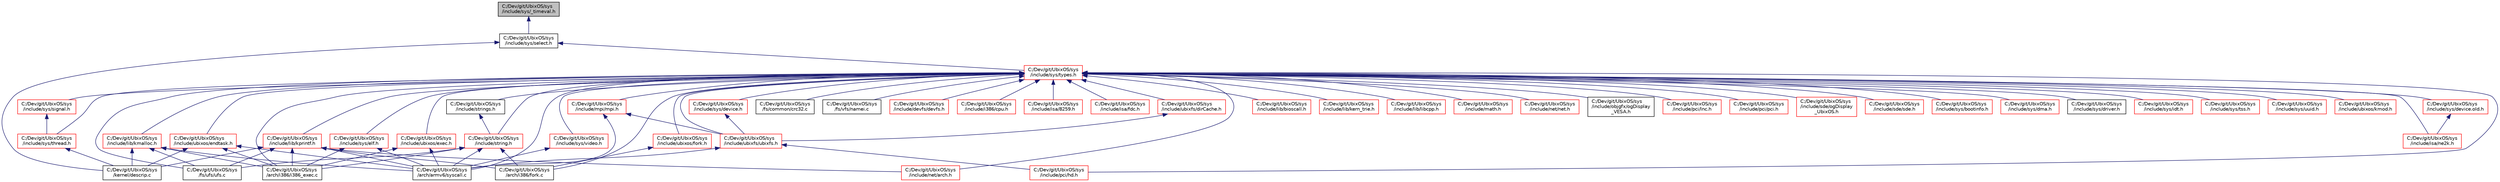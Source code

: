 digraph "C:/Dev/git/UbixOS/sys/include/sys/_timeval.h"
{
 // LATEX_PDF_SIZE
  edge [fontname="Helvetica",fontsize="10",labelfontname="Helvetica",labelfontsize="10"];
  node [fontname="Helvetica",fontsize="10",shape=record];
  Node1 [label="C:/Dev/git/UbixOS/sys\l/include/sys/_timeval.h",height=0.2,width=0.4,color="black", fillcolor="grey75", style="filled", fontcolor="black",tooltip=" "];
  Node1 -> Node2 [dir="back",color="midnightblue",fontsize="10",style="solid",fontname="Helvetica"];
  Node2 [label="C:/Dev/git/UbixOS/sys\l/include/sys/select.h",height=0.2,width=0.4,color="black", fillcolor="white", style="filled",URL="$select_8h.html",tooltip=" "];
  Node2 -> Node3 [dir="back",color="midnightblue",fontsize="10",style="solid",fontname="Helvetica"];
  Node3 [label="C:/Dev/git/UbixOS/sys\l/include/sys/types.h",height=0.2,width=0.4,color="red", fillcolor="white", style="filled",URL="$include_2sys_2types_8h.html",tooltip=" "];
  Node3 -> Node4 [dir="back",color="midnightblue",fontsize="10",style="solid",fontname="Helvetica"];
  Node4 [label="C:/Dev/git/UbixOS/sys\l/arch/armv6/syscall.c",height=0.2,width=0.4,color="black", fillcolor="white", style="filled",URL="$arch_2armv6_2syscall_8c.html",tooltip=" "];
  Node3 -> Node5 [dir="back",color="midnightblue",fontsize="10",style="solid",fontname="Helvetica"];
  Node5 [label="C:/Dev/git/UbixOS/sys\l/arch/i386/fork.c",height=0.2,width=0.4,color="black", fillcolor="white", style="filled",URL="$i386_2fork_8c.html",tooltip=" "];
  Node3 -> Node6 [dir="back",color="midnightblue",fontsize="10",style="solid",fontname="Helvetica"];
  Node6 [label="C:/Dev/git/UbixOS/sys\l/arch/i386/i386_exec.c",height=0.2,width=0.4,color="black", fillcolor="white", style="filled",URL="$i386__exec_8c.html",tooltip=" "];
  Node3 -> Node7 [dir="back",color="midnightblue",fontsize="10",style="solid",fontname="Helvetica"];
  Node7 [label="C:/Dev/git/UbixOS/sys\l/fs/common/crc32.c",height=0.2,width=0.4,color="black", fillcolor="white", style="filled",URL="$crc32_8c.html",tooltip=" "];
  Node3 -> Node8 [dir="back",color="midnightblue",fontsize="10",style="solid",fontname="Helvetica"];
  Node8 [label="C:/Dev/git/UbixOS/sys\l/fs/ufs/ufs.c",height=0.2,width=0.4,color="black", fillcolor="white", style="filled",URL="$ufs_8c.html",tooltip=" "];
  Node3 -> Node9 [dir="back",color="midnightblue",fontsize="10",style="solid",fontname="Helvetica"];
  Node9 [label="C:/Dev/git/UbixOS/sys\l/fs/vfs/namei.c",height=0.2,width=0.4,color="black", fillcolor="white", style="filled",URL="$namei_8c.html",tooltip=" "];
  Node3 -> Node10 [dir="back",color="midnightblue",fontsize="10",style="solid",fontname="Helvetica"];
  Node10 [label="C:/Dev/git/UbixOS/sys\l/include/devfs/devfs.h",height=0.2,width=0.4,color="red", fillcolor="white", style="filled",URL="$devfs_8h.html",tooltip=" "];
  Node3 -> Node16 [dir="back",color="midnightblue",fontsize="10",style="solid",fontname="Helvetica"];
  Node16 [label="C:/Dev/git/UbixOS/sys\l/include/i386/cpu.h",height=0.2,width=0.4,color="red", fillcolor="white", style="filled",URL="$i386_2cpu_8h.html",tooltip=" "];
  Node3 -> Node143 [dir="back",color="midnightblue",fontsize="10",style="solid",fontname="Helvetica"];
  Node143 [label="C:/Dev/git/UbixOS/sys\l/include/isa/8259.h",height=0.2,width=0.4,color="red", fillcolor="white", style="filled",URL="$8259_8h.html",tooltip=" "];
  Node3 -> Node149 [dir="back",color="midnightblue",fontsize="10",style="solid",fontname="Helvetica"];
  Node149 [label="C:/Dev/git/UbixOS/sys\l/include/isa/fdc.h",height=0.2,width=0.4,color="red", fillcolor="white", style="filled",URL="$fdc_8h.html",tooltip=" "];
  Node3 -> Node150 [dir="back",color="midnightblue",fontsize="10",style="solid",fontname="Helvetica"];
  Node150 [label="C:/Dev/git/UbixOS/sys\l/include/isa/ne2k.h",height=0.2,width=0.4,color="red", fillcolor="white", style="filled",URL="$ne2k_8h.html",tooltip=" "];
  Node3 -> Node151 [dir="back",color="midnightblue",fontsize="10",style="solid",fontname="Helvetica"];
  Node151 [label="C:/Dev/git/UbixOS/sys\l/include/lib/bioscall.h",height=0.2,width=0.4,color="red", fillcolor="white", style="filled",URL="$bioscall_8h.html",tooltip=" "];
  Node3 -> Node152 [dir="back",color="midnightblue",fontsize="10",style="solid",fontname="Helvetica"];
  Node152 [label="C:/Dev/git/UbixOS/sys\l/include/lib/kern_trie.h",height=0.2,width=0.4,color="red", fillcolor="white", style="filled",URL="$kern__trie_8h.html",tooltip=" "];
  Node3 -> Node154 [dir="back",color="midnightblue",fontsize="10",style="solid",fontname="Helvetica"];
  Node154 [label="C:/Dev/git/UbixOS/sys\l/include/lib/kmalloc.h",height=0.2,width=0.4,color="red", fillcolor="white", style="filled",URL="$kmalloc_8h.html",tooltip=" "];
  Node154 -> Node4 [dir="back",color="midnightblue",fontsize="10",style="solid",fontname="Helvetica"];
  Node154 -> Node6 [dir="back",color="midnightblue",fontsize="10",style="solid",fontname="Helvetica"];
  Node154 -> Node8 [dir="back",color="midnightblue",fontsize="10",style="solid",fontname="Helvetica"];
  Node154 -> Node27 [dir="back",color="midnightblue",fontsize="10",style="solid",fontname="Helvetica"];
  Node27 [label="C:/Dev/git/UbixOS/sys\l/kernel/descrip.c",height=0.2,width=0.4,color="black", fillcolor="white", style="filled",URL="$descrip_8c.html",tooltip=" "];
  Node3 -> Node159 [dir="back",color="midnightblue",fontsize="10",style="solid",fontname="Helvetica"];
  Node159 [label="C:/Dev/git/UbixOS/sys\l/include/lib/kprintf.h",height=0.2,width=0.4,color="red", fillcolor="white", style="filled",URL="$kprintf_8h.html",tooltip=" "];
  Node159 -> Node4 [dir="back",color="midnightblue",fontsize="10",style="solid",fontname="Helvetica"];
  Node159 -> Node5 [dir="back",color="midnightblue",fontsize="10",style="solid",fontname="Helvetica"];
  Node159 -> Node6 [dir="back",color="midnightblue",fontsize="10",style="solid",fontname="Helvetica"];
  Node159 -> Node8 [dir="back",color="midnightblue",fontsize="10",style="solid",fontname="Helvetica"];
  Node159 -> Node160 [dir="back",color="midnightblue",fontsize="10",style="solid",fontname="Helvetica"];
  Node160 [label="C:/Dev/git/UbixOS/sys\l/include/net/arch.h",height=0.2,width=0.4,color="red", fillcolor="white", style="filled",URL="$arch_8h.html",tooltip=" "];
  Node159 -> Node27 [dir="back",color="midnightblue",fontsize="10",style="solid",fontname="Helvetica"];
  Node3 -> Node293 [dir="back",color="midnightblue",fontsize="10",style="solid",fontname="Helvetica"];
  Node293 [label="C:/Dev/git/UbixOS/sys\l/include/lib/libcpp.h",height=0.2,width=0.4,color="red", fillcolor="white", style="filled",URL="$libcpp_8h.html",tooltip=" "];
  Node3 -> Node294 [dir="back",color="midnightblue",fontsize="10",style="solid",fontname="Helvetica"];
  Node294 [label="C:/Dev/git/UbixOS/sys\l/include/math.h",height=0.2,width=0.4,color="red", fillcolor="white", style="filled",URL="$math_8h.html",tooltip=" "];
  Node3 -> Node107 [dir="back",color="midnightblue",fontsize="10",style="solid",fontname="Helvetica"];
  Node107 [label="C:/Dev/git/UbixOS/sys\l/include/mpi/mpi.h",height=0.2,width=0.4,color="red", fillcolor="white", style="filled",URL="$mpi_8h.html",tooltip=" "];
  Node107 -> Node4 [dir="back",color="midnightblue",fontsize="10",style="solid",fontname="Helvetica"];
  Node107 -> Node62 [dir="back",color="midnightblue",fontsize="10",style="solid",fontname="Helvetica"];
  Node62 [label="C:/Dev/git/UbixOS/sys\l/include/ubixfs/ubixfs.h",height=0.2,width=0.4,color="red", fillcolor="white", style="filled",URL="$include_2ubixfs_2ubixfs_8h.html",tooltip=" "];
  Node62 -> Node4 [dir="back",color="midnightblue",fontsize="10",style="solid",fontname="Helvetica"];
  Node62 -> Node66 [dir="back",color="midnightblue",fontsize="10",style="solid",fontname="Helvetica"];
  Node66 [label="C:/Dev/git/UbixOS/sys\l/include/pci/hd.h",height=0.2,width=0.4,color="red", fillcolor="white", style="filled",URL="$hd_8h.html",tooltip=" "];
  Node3 -> Node160 [dir="back",color="midnightblue",fontsize="10",style="solid",fontname="Helvetica"];
  Node3 -> Node180 [dir="back",color="midnightblue",fontsize="10",style="solid",fontname="Helvetica"];
  Node180 [label="C:/Dev/git/UbixOS/sys\l/include/net/net.h",height=0.2,width=0.4,color="red", fillcolor="white", style="filled",URL="$net_8h.html",tooltip=" "];
  Node3 -> Node297 [dir="back",color="midnightblue",fontsize="10",style="solid",fontname="Helvetica"];
  Node297 [label="C:/Dev/git/UbixOS/sys\l/include/objgfx/ogDisplay\l_VESA.h",height=0.2,width=0.4,color="black", fillcolor="white", style="filled",URL="$ogDisplay__VESA_8h.html",tooltip=" "];
  Node3 -> Node66 [dir="back",color="midnightblue",fontsize="10",style="solid",fontname="Helvetica"];
  Node3 -> Node298 [dir="back",color="midnightblue",fontsize="10",style="solid",fontname="Helvetica"];
  Node298 [label="C:/Dev/git/UbixOS/sys\l/include/pci/lnc.h",height=0.2,width=0.4,color="red", fillcolor="white", style="filled",URL="$lnc_8h.html",tooltip=" "];
  Node3 -> Node299 [dir="back",color="midnightblue",fontsize="10",style="solid",fontname="Helvetica"];
  Node299 [label="C:/Dev/git/UbixOS/sys\l/include/pci/pci.h",height=0.2,width=0.4,color="red", fillcolor="white", style="filled",URL="$pci_8h.html",tooltip=" "];
  Node3 -> Node300 [dir="back",color="midnightblue",fontsize="10",style="solid",fontname="Helvetica"];
  Node300 [label="C:/Dev/git/UbixOS/sys\l/include/sde/ogDisplay\l_UbixOS.h",height=0.2,width=0.4,color="red", fillcolor="white", style="filled",URL="$ogDisplay__UbixOS_8h.html",tooltip=" "];
  Node3 -> Node44 [dir="back",color="midnightblue",fontsize="10",style="solid",fontname="Helvetica"];
  Node44 [label="C:/Dev/git/UbixOS/sys\l/include/sde/sde.h",height=0.2,width=0.4,color="red", fillcolor="white", style="filled",URL="$sde_8h.html",tooltip=" "];
  Node3 -> Node301 [dir="back",color="midnightblue",fontsize="10",style="solid",fontname="Helvetica"];
  Node301 [label="C:/Dev/git/UbixOS/sys\l/include/string.h",height=0.2,width=0.4,color="red", fillcolor="white", style="filled",URL="$string_8h.html",tooltip=" "];
  Node301 -> Node4 [dir="back",color="midnightblue",fontsize="10",style="solid",fontname="Helvetica"];
  Node301 -> Node5 [dir="back",color="midnightblue",fontsize="10",style="solid",fontname="Helvetica"];
  Node301 -> Node6 [dir="back",color="midnightblue",fontsize="10",style="solid",fontname="Helvetica"];
  Node301 -> Node8 [dir="back",color="midnightblue",fontsize="10",style="solid",fontname="Helvetica"];
  Node3 -> Node315 [dir="back",color="midnightblue",fontsize="10",style="solid",fontname="Helvetica"];
  Node315 [label="C:/Dev/git/UbixOS/sys\l/include/strings.h",height=0.2,width=0.4,color="black", fillcolor="white", style="filled",URL="$strings_8h.html",tooltip=" "];
  Node315 -> Node301 [dir="back",color="midnightblue",fontsize="10",style="solid",fontname="Helvetica"];
  Node3 -> Node316 [dir="back",color="midnightblue",fontsize="10",style="solid",fontname="Helvetica"];
  Node316 [label="C:/Dev/git/UbixOS/sys\l/include/sys/bootinfo.h",height=0.2,width=0.4,color="red", fillcolor="white", style="filled",URL="$bootinfo_8h.html",tooltip=" "];
  Node3 -> Node317 [dir="back",color="midnightblue",fontsize="10",style="solid",fontname="Helvetica"];
  Node317 [label="C:/Dev/git/UbixOS/sys\l/include/sys/device.h",height=0.2,width=0.4,color="red", fillcolor="white", style="filled",URL="$include_2sys_2device_8h.html",tooltip=" "];
  Node317 -> Node62 [dir="back",color="midnightblue",fontsize="10",style="solid",fontname="Helvetica"];
  Node3 -> Node320 [dir="back",color="midnightblue",fontsize="10",style="solid",fontname="Helvetica"];
  Node320 [label="C:/Dev/git/UbixOS/sys\l/include/sys/device.old.h",height=0.2,width=0.4,color="red", fillcolor="white", style="filled",URL="$device_8old_8h.html",tooltip=" "];
  Node320 -> Node150 [dir="back",color="midnightblue",fontsize="10",style="solid",fontname="Helvetica"];
  Node3 -> Node321 [dir="back",color="midnightblue",fontsize="10",style="solid",fontname="Helvetica"];
  Node321 [label="C:/Dev/git/UbixOS/sys\l/include/sys/dma.h",height=0.2,width=0.4,color="red", fillcolor="white", style="filled",URL="$dma_8h.html",tooltip=" "];
  Node3 -> Node323 [dir="back",color="midnightblue",fontsize="10",style="solid",fontname="Helvetica"];
  Node323 [label="C:/Dev/git/UbixOS/sys\l/include/sys/driver.h",height=0.2,width=0.4,color="black", fillcolor="white", style="filled",URL="$driver_8h.html",tooltip=" "];
  Node3 -> Node133 [dir="back",color="midnightblue",fontsize="10",style="solid",fontname="Helvetica"];
  Node133 [label="C:/Dev/git/UbixOS/sys\l/include/sys/elf.h",height=0.2,width=0.4,color="red", fillcolor="white", style="filled",URL="$sys_2elf_8h.html",tooltip=" "];
  Node133 -> Node4 [dir="back",color="midnightblue",fontsize="10",style="solid",fontname="Helvetica"];
  Node133 -> Node6 [dir="back",color="midnightblue",fontsize="10",style="solid",fontname="Helvetica"];
  Node3 -> Node324 [dir="back",color="midnightblue",fontsize="10",style="solid",fontname="Helvetica"];
  Node324 [label="C:/Dev/git/UbixOS/sys\l/include/sys/idt.h",height=0.2,width=0.4,color="red", fillcolor="white", style="filled",URL="$idt_8h.html",tooltip=" "];
  Node3 -> Node325 [dir="back",color="midnightblue",fontsize="10",style="solid",fontname="Helvetica"];
  Node325 [label="C:/Dev/git/UbixOS/sys\l/include/sys/signal.h",height=0.2,width=0.4,color="red", fillcolor="white", style="filled",URL="$sys_2signal_8h.html",tooltip=" "];
  Node325 -> Node20 [dir="back",color="midnightblue",fontsize="10",style="solid",fontname="Helvetica"];
  Node20 [label="C:/Dev/git/UbixOS/sys\l/include/sys/thread.h",height=0.2,width=0.4,color="red", fillcolor="white", style="filled",URL="$thread_8h.html",tooltip=" "];
  Node20 -> Node27 [dir="back",color="midnightblue",fontsize="10",style="solid",fontname="Helvetica"];
  Node3 -> Node20 [dir="back",color="midnightblue",fontsize="10",style="solid",fontname="Helvetica"];
  Node3 -> Node326 [dir="back",color="midnightblue",fontsize="10",style="solid",fontname="Helvetica"];
  Node326 [label="C:/Dev/git/UbixOS/sys\l/include/sys/tss.h",height=0.2,width=0.4,color="red", fillcolor="white", style="filled",URL="$tss_8h.html",tooltip=" "];
  Node3 -> Node327 [dir="back",color="midnightblue",fontsize="10",style="solid",fontname="Helvetica"];
  Node327 [label="C:/Dev/git/UbixOS/sys\l/include/sys/uuid.h",height=0.2,width=0.4,color="red", fillcolor="white", style="filled",URL="$uuid_8h.html",tooltip=" "];
  Node3 -> Node328 [dir="back",color="midnightblue",fontsize="10",style="solid",fontname="Helvetica"];
  Node328 [label="C:/Dev/git/UbixOS/sys\l/include/sys/video.h",height=0.2,width=0.4,color="red", fillcolor="white", style="filled",URL="$video_8h.html",tooltip=" "];
  Node328 -> Node4 [dir="back",color="midnightblue",fontsize="10",style="solid",fontname="Helvetica"];
  Node3 -> Node330 [dir="back",color="midnightblue",fontsize="10",style="solid",fontname="Helvetica"];
  Node330 [label="C:/Dev/git/UbixOS/sys\l/include/ubixfs/dirCache.h",height=0.2,width=0.4,color="red", fillcolor="white", style="filled",URL="$dirCache_8h.html",tooltip=" "];
  Node330 -> Node62 [dir="back",color="midnightblue",fontsize="10",style="solid",fontname="Helvetica"];
  Node3 -> Node62 [dir="back",color="midnightblue",fontsize="10",style="solid",fontname="Helvetica"];
  Node3 -> Node109 [dir="back",color="midnightblue",fontsize="10",style="solid",fontname="Helvetica"];
  Node109 [label="C:/Dev/git/UbixOS/sys\l/include/ubixos/endtask.h",height=0.2,width=0.4,color="red", fillcolor="white", style="filled",URL="$endtask_8h.html",tooltip=" "];
  Node109 -> Node4 [dir="back",color="midnightblue",fontsize="10",style="solid",fontname="Helvetica"];
  Node109 -> Node6 [dir="back",color="midnightblue",fontsize="10",style="solid",fontname="Helvetica"];
  Node109 -> Node27 [dir="back",color="midnightblue",fontsize="10",style="solid",fontname="Helvetica"];
  Node3 -> Node112 [dir="back",color="midnightblue",fontsize="10",style="solid",fontname="Helvetica"];
  Node112 [label="C:/Dev/git/UbixOS/sys\l/include/ubixos/exec.h",height=0.2,width=0.4,color="red", fillcolor="white", style="filled",URL="$exec_8h.html",tooltip=" "];
  Node112 -> Node4 [dir="back",color="midnightblue",fontsize="10",style="solid",fontname="Helvetica"];
  Node112 -> Node6 [dir="back",color="midnightblue",fontsize="10",style="solid",fontname="Helvetica"];
  Node3 -> Node113 [dir="back",color="midnightblue",fontsize="10",style="solid",fontname="Helvetica"];
  Node113 [label="C:/Dev/git/UbixOS/sys\l/include/ubixos/fork.h",height=0.2,width=0.4,color="red", fillcolor="white", style="filled",URL="$fork_8h.html",tooltip=" "];
  Node113 -> Node5 [dir="back",color="midnightblue",fontsize="10",style="solid",fontname="Helvetica"];
  Node3 -> Node331 [dir="back",color="midnightblue",fontsize="10",style="solid",fontname="Helvetica"];
  Node331 [label="C:/Dev/git/UbixOS/sys\l/include/ubixos/kmod.h",height=0.2,width=0.4,color="red", fillcolor="white", style="filled",URL="$kmod_8h.html",tooltip=" "];
  Node2 -> Node27 [dir="back",color="midnightblue",fontsize="10",style="solid",fontname="Helvetica"];
}
